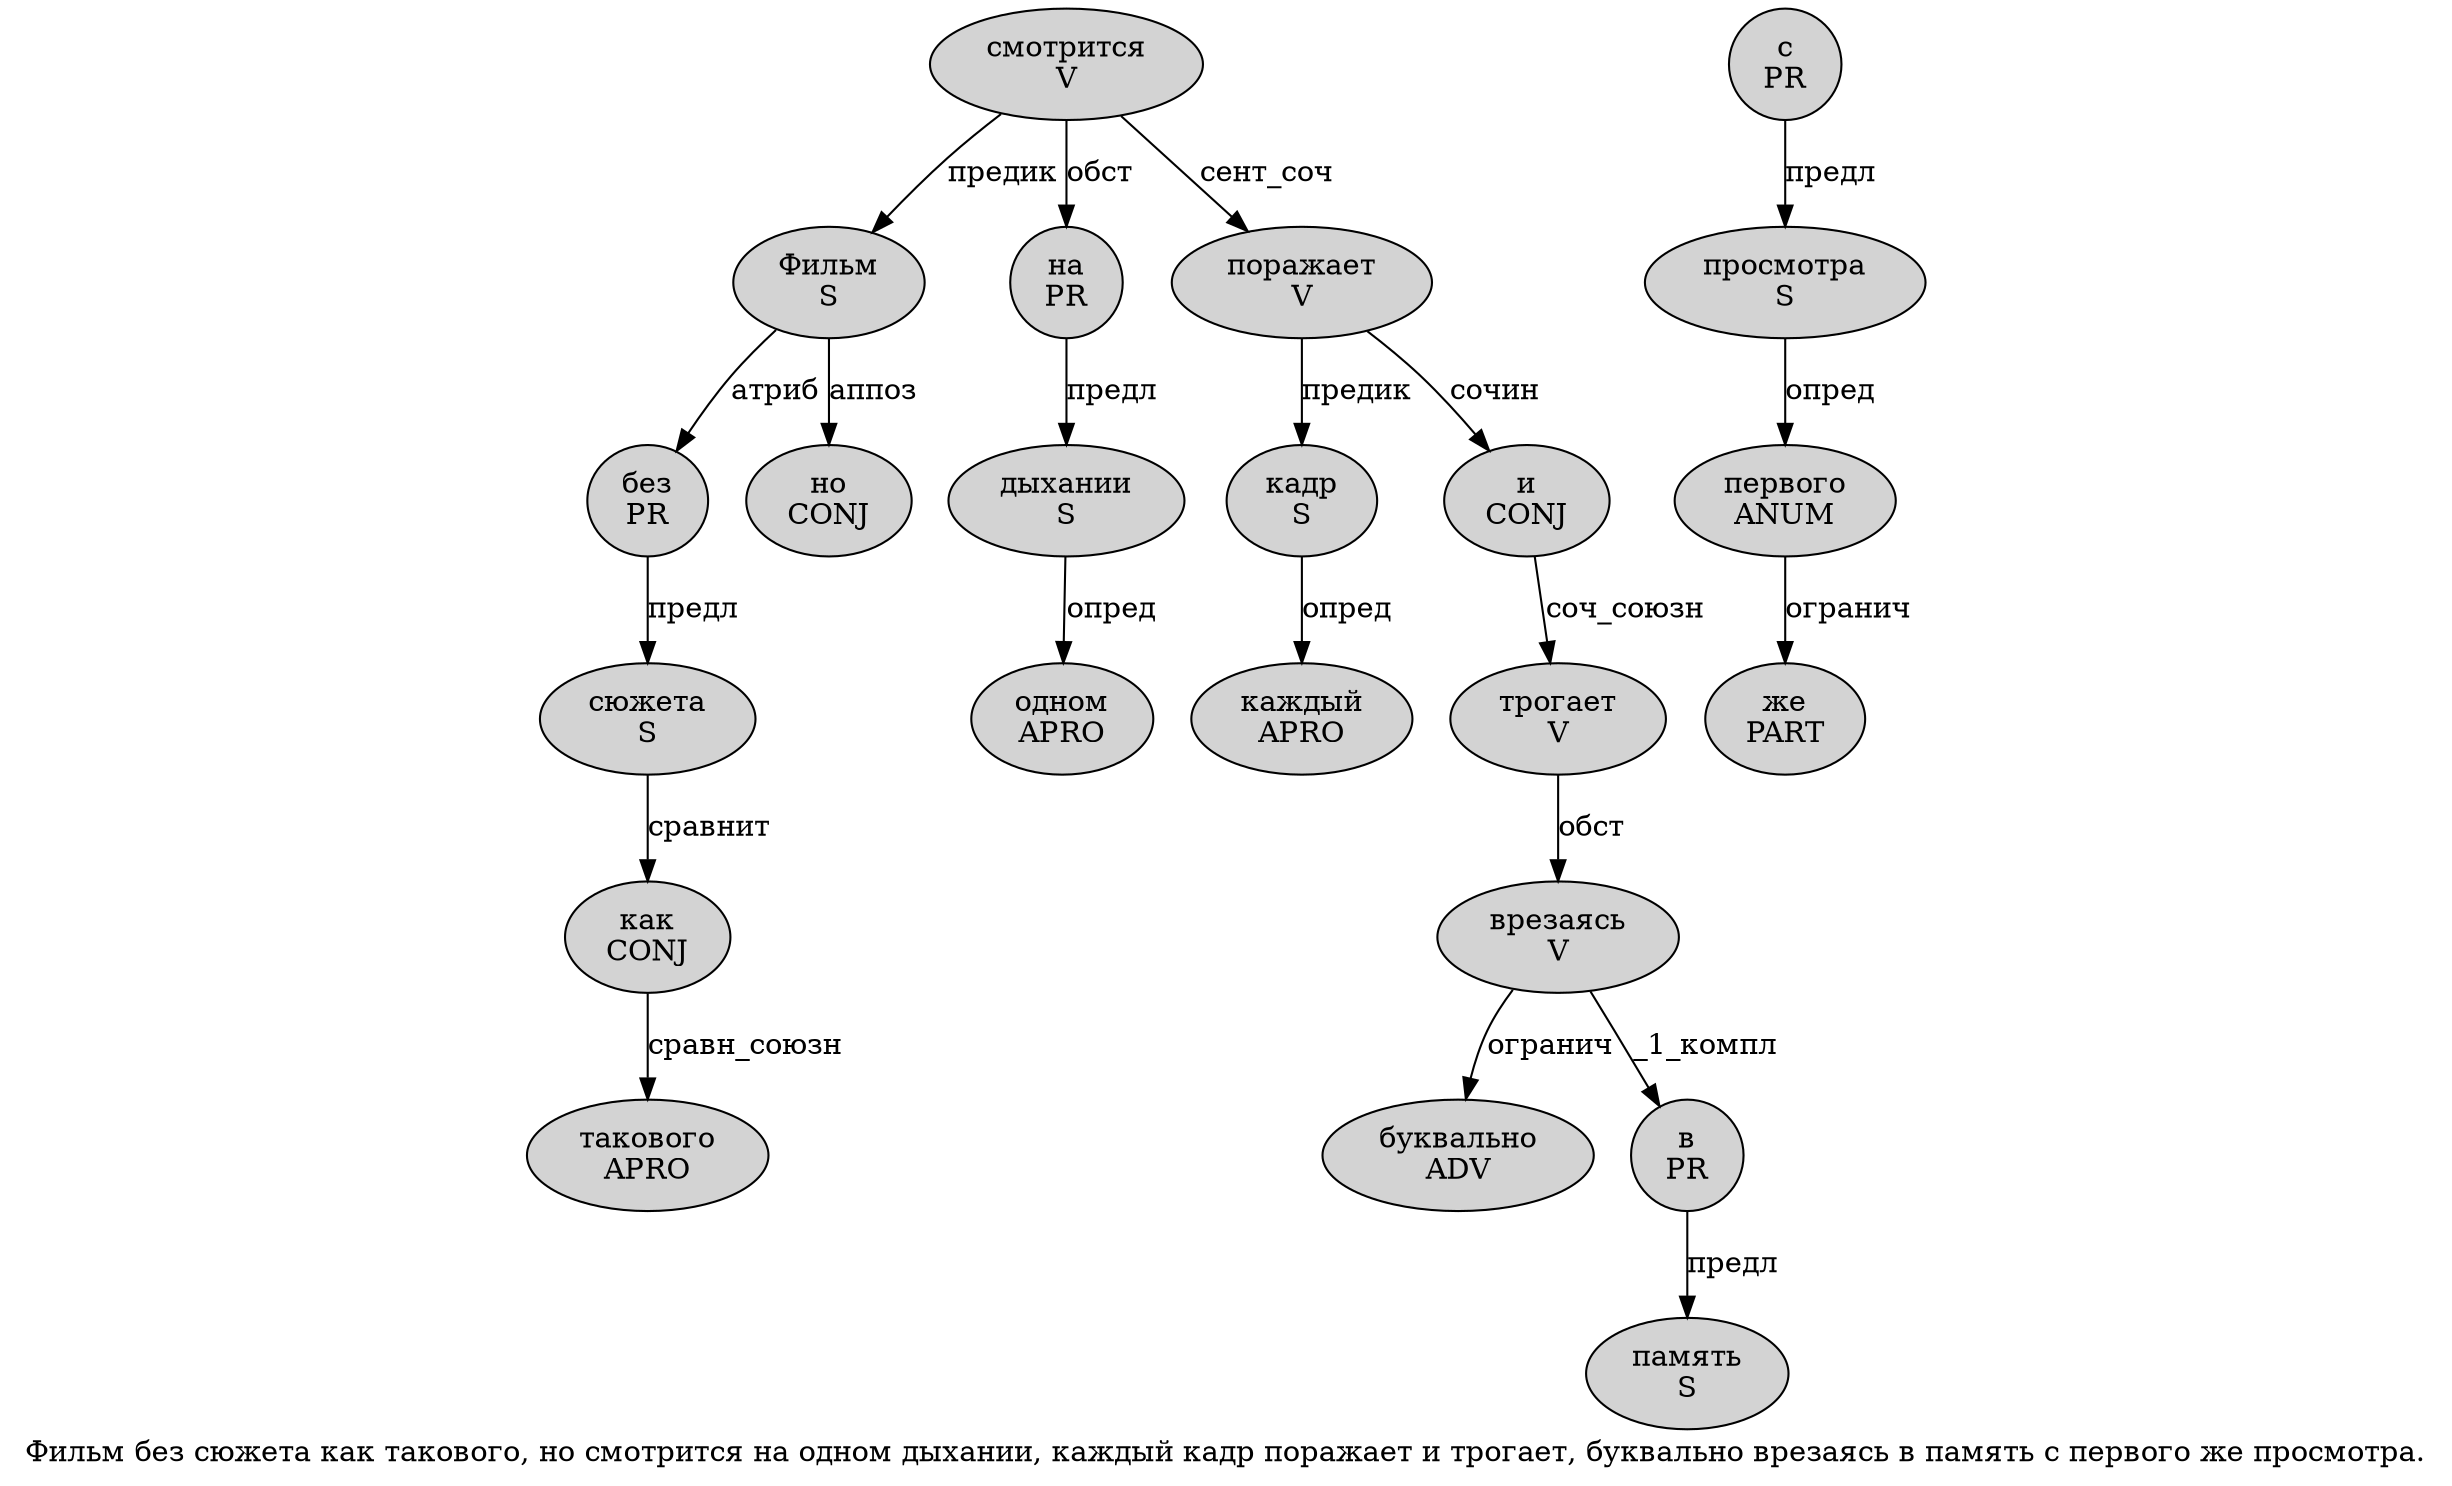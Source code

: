 digraph SENTENCE_2201 {
	graph [label="Фильм без сюжета как такового, но смотрится на одном дыхании, каждый кадр поражает и трогает, буквально врезаясь в память с первого же просмотра."]
	node [style=filled]
		0 [label="Фильм
S" color="" fillcolor=lightgray penwidth=1 shape=ellipse]
		1 [label="без
PR" color="" fillcolor=lightgray penwidth=1 shape=ellipse]
		2 [label="сюжета
S" color="" fillcolor=lightgray penwidth=1 shape=ellipse]
		3 [label="как
CONJ" color="" fillcolor=lightgray penwidth=1 shape=ellipse]
		4 [label="такового
APRO" color="" fillcolor=lightgray penwidth=1 shape=ellipse]
		6 [label="но
CONJ" color="" fillcolor=lightgray penwidth=1 shape=ellipse]
		7 [label="смотрится
V" color="" fillcolor=lightgray penwidth=1 shape=ellipse]
		8 [label="на
PR" color="" fillcolor=lightgray penwidth=1 shape=ellipse]
		9 [label="одном
APRO" color="" fillcolor=lightgray penwidth=1 shape=ellipse]
		10 [label="дыхании
S" color="" fillcolor=lightgray penwidth=1 shape=ellipse]
		12 [label="каждый
APRO" color="" fillcolor=lightgray penwidth=1 shape=ellipse]
		13 [label="кадр
S" color="" fillcolor=lightgray penwidth=1 shape=ellipse]
		14 [label="поражает
V" color="" fillcolor=lightgray penwidth=1 shape=ellipse]
		15 [label="и
CONJ" color="" fillcolor=lightgray penwidth=1 shape=ellipse]
		16 [label="трогает
V" color="" fillcolor=lightgray penwidth=1 shape=ellipse]
		18 [label="буквально
ADV" color="" fillcolor=lightgray penwidth=1 shape=ellipse]
		19 [label="врезаясь
V" color="" fillcolor=lightgray penwidth=1 shape=ellipse]
		20 [label="в
PR" color="" fillcolor=lightgray penwidth=1 shape=ellipse]
		21 [label="память
S" color="" fillcolor=lightgray penwidth=1 shape=ellipse]
		22 [label="с
PR" color="" fillcolor=lightgray penwidth=1 shape=ellipse]
		23 [label="первого
ANUM" color="" fillcolor=lightgray penwidth=1 shape=ellipse]
		24 [label="же
PART" color="" fillcolor=lightgray penwidth=1 shape=ellipse]
		25 [label="просмотра
S" color="" fillcolor=lightgray penwidth=1 shape=ellipse]
			10 -> 9 [label="опред"]
			3 -> 4 [label="сравн_союзн"]
			13 -> 12 [label="опред"]
			19 -> 18 [label="огранич"]
			19 -> 20 [label="_1_компл"]
			2 -> 3 [label="сравнит"]
			7 -> 0 [label="предик"]
			7 -> 8 [label="обст"]
			7 -> 14 [label="сент_соч"]
			8 -> 10 [label="предл"]
			1 -> 2 [label="предл"]
			15 -> 16 [label="соч_союзн"]
			20 -> 21 [label="предл"]
			25 -> 23 [label="опред"]
			14 -> 13 [label="предик"]
			14 -> 15 [label="сочин"]
			0 -> 1 [label="атриб"]
			0 -> 6 [label="аппоз"]
			22 -> 25 [label="предл"]
			16 -> 19 [label="обст"]
			23 -> 24 [label="огранич"]
}